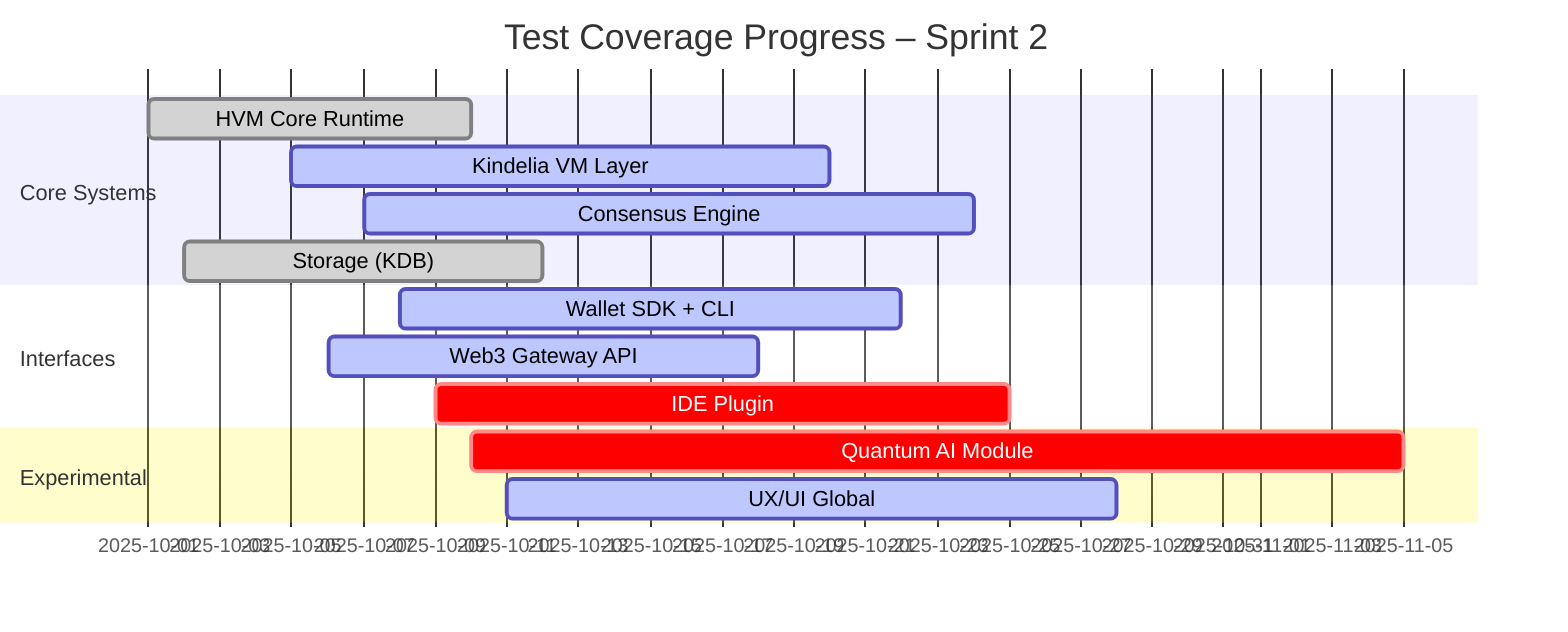 gantt
    title Test Coverage Progress – Sprint 2
    dateFormat  YYYY-MM-DD
    section Core Systems
    HVM Core Runtime       :done,  des1, 2025-10-01, 2025-10-10
    Kindelia VM Layer      :active, des2, 2025-10-05, 2025-10-20
    Consensus Engine       :active, des3, 2025-10-07, 2025-10-24
    Storage (KDB)          :done,  des4, 2025-10-02, 2025-10-12

    section Interfaces
    Wallet SDK + CLI       :active, des5, 2025-10-08, 2025-10-22
    Web3 Gateway API       :active, des6, 2025-10-06, 2025-10-18
    IDE Plugin             :crit,  des7, 2025-10-09, 2025-10-25

    section Experimental
    Quantum AI Module      :crit,  des8, 2025-10-10, 2025-11-05
    UX/UI Global           :active, des9, 2025-10-11, 2025-10-28